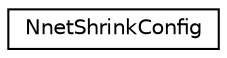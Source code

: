 digraph "Graphical Class Hierarchy"
{
  edge [fontname="Helvetica",fontsize="10",labelfontname="Helvetica",labelfontsize="10"];
  node [fontname="Helvetica",fontsize="10",shape=record];
  rankdir="LR";
  Node0 [label="NnetShrinkConfig",height=0.2,width=0.4,color="black", fillcolor="white", style="filled",URL="$structkaldi_1_1nnet2_1_1NnetShrinkConfig.html",tooltip="Configuration class that controls neural net \"shrinkage\" which is actually a scaling on the parameter..."];
}
